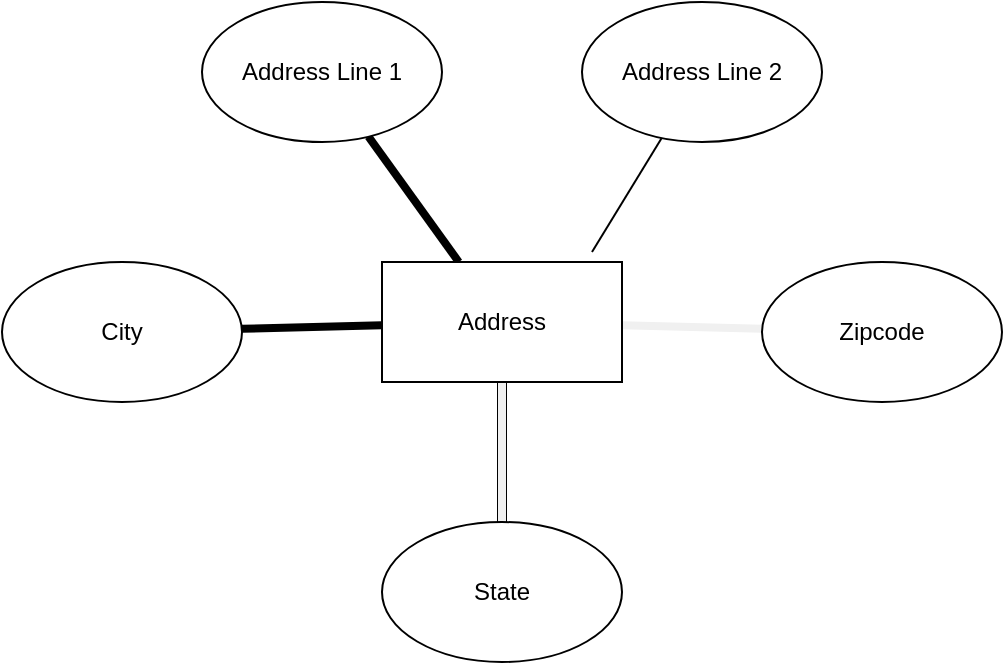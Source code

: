 <mxfile>
    <diagram id="np50nYVB8Y4osxPsXhXE" name="Page-1">
        <mxGraphModel dx="589" dy="370" grid="1" gridSize="10" guides="1" tooltips="1" connect="1" arrows="1" fold="1" page="1" pageScale="1" pageWidth="850" pageHeight="1100" math="0" shadow="0">
            <root>
                <mxCell id="0"/>
                <mxCell id="1" parent="0"/>
                <mxCell id="8" value="" style="rounded=0;orthogonalLoop=1;jettySize=auto;html=1;endArrow=none;endFill=0;strokeWidth=4;" edge="1" parent="1" source="2" target="7">
                    <mxGeometry relative="1" as="geometry"/>
                </mxCell>
                <mxCell id="10" value="" style="rounded=0;orthogonalLoop=1;jettySize=auto;html=1;endArrow=none;endFill=0;strokeWidth=4;" edge="1" parent="1" source="2" target="3">
                    <mxGeometry relative="1" as="geometry"/>
                </mxCell>
                <mxCell id="12" value="" style="rounded=0;orthogonalLoop=1;jettySize=auto;html=1;endArrow=none;endFill=0;strokeColor=#F0F0F0;strokeWidth=4;" edge="1" parent="1" source="2" target="5">
                    <mxGeometry relative="1" as="geometry"/>
                </mxCell>
                <mxCell id="13" value="" style="edgeStyle=orthogonalEdgeStyle;rounded=0;orthogonalLoop=1;jettySize=auto;html=1;endArrow=none;endFill=0;shape=link;" edge="1" parent="1" source="2" target="6">
                    <mxGeometry relative="1" as="geometry"/>
                </mxCell>
                <mxCell id="14" value="" style="edgeStyle=none;rounded=0;orthogonalLoop=1;jettySize=auto;html=1;endArrow=none;endFill=0;strokeColor=#F0F0F0;strokeWidth=4;" edge="1" parent="1" source="2" target="6">
                    <mxGeometry relative="1" as="geometry"/>
                </mxCell>
                <mxCell id="2" value="Address" style="rounded=0;whiteSpace=wrap;html=1;" vertex="1" parent="1">
                    <mxGeometry x="250" y="160" width="120" height="60" as="geometry"/>
                </mxCell>
                <mxCell id="3" value="Address Line 1" style="ellipse;whiteSpace=wrap;html=1;" vertex="1" parent="1">
                    <mxGeometry x="160" y="30" width="120" height="70" as="geometry"/>
                </mxCell>
                <mxCell id="11" value="" style="rounded=0;orthogonalLoop=1;jettySize=auto;html=1;endArrow=none;endFill=0;entryX=0.875;entryY=-0.083;entryDx=0;entryDy=0;entryPerimeter=0;" edge="1" parent="1" source="4" target="2">
                    <mxGeometry relative="1" as="geometry"/>
                </mxCell>
                <mxCell id="4" value="Address Line 2" style="ellipse;whiteSpace=wrap;html=1;" vertex="1" parent="1">
                    <mxGeometry x="350" y="30" width="120" height="70" as="geometry"/>
                </mxCell>
                <mxCell id="5" value="Zipcode" style="ellipse;whiteSpace=wrap;html=1;" vertex="1" parent="1">
                    <mxGeometry x="440" y="160" width="120" height="70" as="geometry"/>
                </mxCell>
                <mxCell id="6" value="State" style="ellipse;whiteSpace=wrap;html=1;" vertex="1" parent="1">
                    <mxGeometry x="250" y="290" width="120" height="70" as="geometry"/>
                </mxCell>
                <mxCell id="7" value="City" style="ellipse;whiteSpace=wrap;html=1;" vertex="1" parent="1">
                    <mxGeometry x="60" y="160" width="120" height="70" as="geometry"/>
                </mxCell>
            </root>
        </mxGraphModel>
    </diagram>
</mxfile>